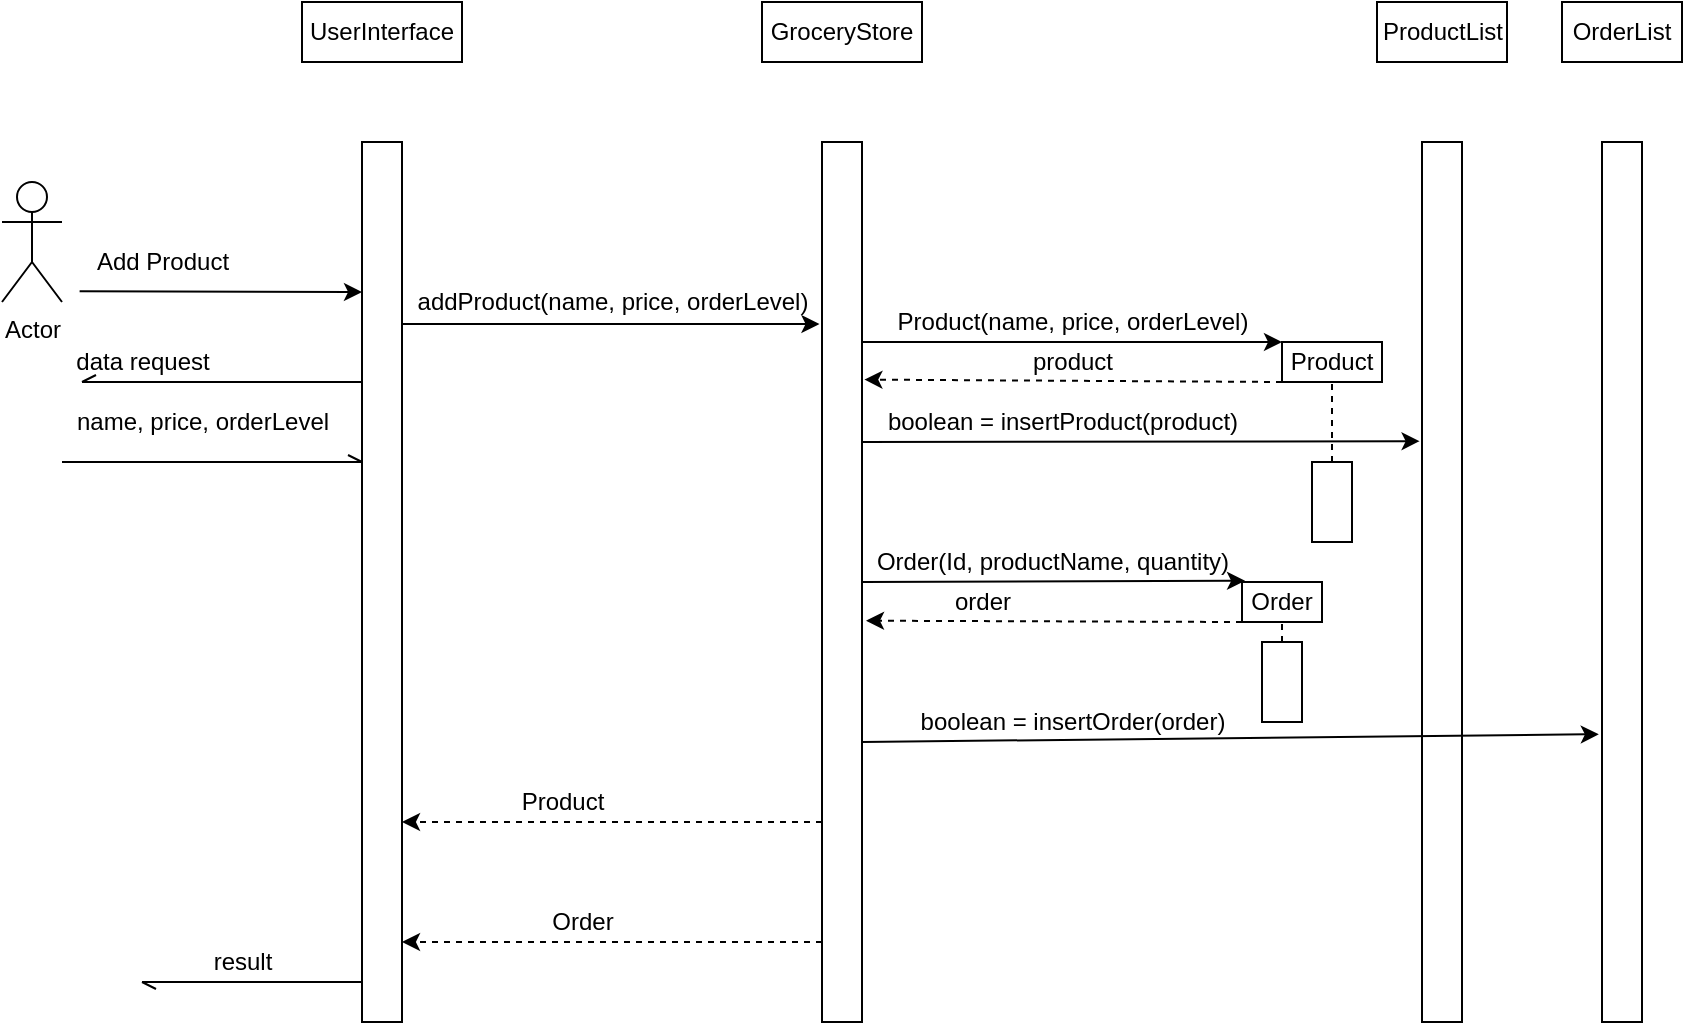 <mxfile version="15.5.5" type="device"><diagram id="Shb-l6TPdt5osZzccnAr" name="Page-1"><mxGraphModel dx="1038" dy="489" grid="1" gridSize="10" guides="1" tooltips="1" connect="1" arrows="1" fold="1" page="1" pageScale="1" pageWidth="850" pageHeight="1100" math="0" shadow="0"><root><mxCell id="0"/><mxCell id="1" parent="0"/><mxCell id="dJexFtcdeorx-WPx1WR--1" value="Actor" style="shape=umlActor;verticalLabelPosition=bottom;verticalAlign=top;html=1;outlineConnect=0;" vertex="1" parent="1"><mxGeometry x="10" y="100" width="30" height="60" as="geometry"/></mxCell><mxCell id="dJexFtcdeorx-WPx1WR--2" value="UserInterface" style="rounded=0;whiteSpace=wrap;html=1;" vertex="1" parent="1"><mxGeometry x="160" y="10" width="80" height="30" as="geometry"/></mxCell><mxCell id="dJexFtcdeorx-WPx1WR--3" value="" style="rounded=0;whiteSpace=wrap;html=1;" vertex="1" parent="1"><mxGeometry x="190" y="80" width="20" height="440" as="geometry"/></mxCell><mxCell id="dJexFtcdeorx-WPx1WR--4" value="" style="endArrow=classic;html=1;rounded=0;exitX=-0.015;exitY=1.23;exitDx=0;exitDy=0;exitPerimeter=0;" edge="1" parent="1" source="dJexFtcdeorx-WPx1WR--5"><mxGeometry width="50" height="50" relative="1" as="geometry"><mxPoint x="40" y="155" as="sourcePoint"/><mxPoint x="190" y="155" as="targetPoint"/></mxGeometry></mxCell><mxCell id="dJexFtcdeorx-WPx1WR--5" value="Add Product" style="text;html=1;align=center;verticalAlign=middle;resizable=0;points=[];autosize=1;strokeColor=none;fillColor=none;" vertex="1" parent="1"><mxGeometry x="50" y="130" width="80" height="20" as="geometry"/></mxCell><mxCell id="dJexFtcdeorx-WPx1WR--14" value="" style="endArrow=none;html=1;rounded=0;endFill=0;startArrow=openAsync;startFill=0;" edge="1" parent="1"><mxGeometry width="50" height="50" relative="1" as="geometry"><mxPoint x="50" y="200" as="sourcePoint"/><mxPoint x="190" y="200" as="targetPoint"/></mxGeometry></mxCell><mxCell id="dJexFtcdeorx-WPx1WR--15" value="data request" style="text;html=1;align=center;verticalAlign=middle;resizable=0;points=[];autosize=1;strokeColor=none;fillColor=none;" vertex="1" parent="1"><mxGeometry x="40" y="180" width="80" height="20" as="geometry"/></mxCell><mxCell id="dJexFtcdeorx-WPx1WR--16" value="" style="endArrow=openAsync;html=1;rounded=0;endFill=0;sketch=0;" edge="1" parent="1"><mxGeometry width="50" height="50" relative="1" as="geometry"><mxPoint x="40" y="240" as="sourcePoint"/><mxPoint x="190" y="240" as="targetPoint"/><Array as="points"><mxPoint x="120" y="240"/></Array></mxGeometry></mxCell><mxCell id="dJexFtcdeorx-WPx1WR--17" value="name, price, orderLevel" style="text;html=1;align=center;verticalAlign=middle;resizable=0;points=[];autosize=1;strokeColor=none;fillColor=none;" vertex="1" parent="1"><mxGeometry x="40" y="210" width="140" height="20" as="geometry"/></mxCell><mxCell id="dJexFtcdeorx-WPx1WR--18" value="addProduct(name, price, orderLevel)" style="text;html=1;align=center;verticalAlign=middle;resizable=0;points=[];autosize=1;strokeColor=none;fillColor=none;" vertex="1" parent="1"><mxGeometry x="210" y="150" width="210" height="20" as="geometry"/></mxCell><mxCell id="dJexFtcdeorx-WPx1WR--19" value="" style="endArrow=classic;html=1;rounded=0;entryX=0.994;entryY=1.05;entryDx=0;entryDy=0;entryPerimeter=0;" edge="1" parent="1" target="dJexFtcdeorx-WPx1WR--18"><mxGeometry width="50" height="50" relative="1" as="geometry"><mxPoint x="210" y="171" as="sourcePoint"/><mxPoint x="260" y="130" as="targetPoint"/></mxGeometry></mxCell><mxCell id="dJexFtcdeorx-WPx1WR--20" value="Product" style="rounded=0;whiteSpace=wrap;html=1;" vertex="1" parent="1"><mxGeometry x="650" y="180" width="50" height="20" as="geometry"/></mxCell><mxCell id="dJexFtcdeorx-WPx1WR--21" value="" style="endArrow=classic;html=1;rounded=0;strokeColor=default;dashed=1;startArrow=none;exitX=0;exitY=1;exitDx=0;exitDy=0;entryX=1.06;entryY=0.27;entryDx=0;entryDy=0;entryPerimeter=0;" edge="1" parent="1" source="dJexFtcdeorx-WPx1WR--20" target="dJexFtcdeorx-WPx1WR--26"><mxGeometry width="50" height="50" relative="1" as="geometry"><mxPoint x="610" y="230" as="sourcePoint"/><mxPoint x="490" y="200" as="targetPoint"/></mxGeometry></mxCell><mxCell id="dJexFtcdeorx-WPx1WR--22" value="product" style="text;html=1;align=center;verticalAlign=middle;resizable=0;points=[];autosize=1;strokeColor=none;fillColor=none;" vertex="1" parent="1"><mxGeometry x="515" y="180" width="60" height="20" as="geometry"/></mxCell><mxCell id="dJexFtcdeorx-WPx1WR--26" value="" style="rounded=0;whiteSpace=wrap;html=1;" vertex="1" parent="1"><mxGeometry x="420" y="80" width="20" height="440" as="geometry"/></mxCell><mxCell id="dJexFtcdeorx-WPx1WR--27" value="GroceryStore" style="rounded=0;whiteSpace=wrap;html=1;" vertex="1" parent="1"><mxGeometry x="390" y="10" width="80" height="30" as="geometry"/></mxCell><mxCell id="dJexFtcdeorx-WPx1WR--28" value="Product(name, price, orderLevel)" style="text;html=1;align=center;verticalAlign=middle;resizable=0;points=[];autosize=1;strokeColor=none;fillColor=none;" vertex="1" parent="1"><mxGeometry x="450" y="160" width="190" height="20" as="geometry"/></mxCell><mxCell id="dJexFtcdeorx-WPx1WR--29" value="" style="endArrow=classic;html=1;rounded=0;strokeColor=default;" edge="1" parent="1"><mxGeometry width="50" height="50" relative="1" as="geometry"><mxPoint x="440" y="180" as="sourcePoint"/><mxPoint x="650" y="180" as="targetPoint"/></mxGeometry></mxCell><mxCell id="dJexFtcdeorx-WPx1WR--31" value="boolean = insertProduct(product)" style="text;html=1;align=center;verticalAlign=middle;resizable=0;points=[];autosize=1;strokeColor=none;fillColor=none;" vertex="1" parent="1"><mxGeometry x="445" y="210" width="190" height="20" as="geometry"/></mxCell><mxCell id="dJexFtcdeorx-WPx1WR--32" value="" style="endArrow=classic;html=1;rounded=0;strokeColor=default;entryX=-0.06;entryY=0.34;entryDx=0;entryDy=0;entryPerimeter=0;" edge="1" parent="1" target="dJexFtcdeorx-WPx1WR--33"><mxGeometry width="50" height="50" relative="1" as="geometry"><mxPoint x="440" y="230" as="sourcePoint"/><mxPoint x="720" y="230" as="targetPoint"/></mxGeometry></mxCell><mxCell id="dJexFtcdeorx-WPx1WR--33" value="" style="rounded=0;whiteSpace=wrap;html=1;" vertex="1" parent="1"><mxGeometry x="720" y="80" width="20" height="440" as="geometry"/></mxCell><mxCell id="dJexFtcdeorx-WPx1WR--35" value="ProductList" style="rounded=0;whiteSpace=wrap;html=1;" vertex="1" parent="1"><mxGeometry x="697.5" y="10" width="65" height="30" as="geometry"/></mxCell><mxCell id="dJexFtcdeorx-WPx1WR--36" value="OrderList" style="rounded=0;whiteSpace=wrap;html=1;" vertex="1" parent="1"><mxGeometry x="790" y="10" width="60" height="30" as="geometry"/></mxCell><mxCell id="dJexFtcdeorx-WPx1WR--37" value="" style="rounded=0;whiteSpace=wrap;html=1;" vertex="1" parent="1"><mxGeometry x="810" y="80" width="20" height="440" as="geometry"/></mxCell><mxCell id="dJexFtcdeorx-WPx1WR--38" value="Order(Id, productName, quantity)" style="text;html=1;align=center;verticalAlign=middle;resizable=0;points=[];autosize=1;strokeColor=none;fillColor=none;" vertex="1" parent="1"><mxGeometry x="440" y="280" width="190" height="20" as="geometry"/></mxCell><mxCell id="dJexFtcdeorx-WPx1WR--39" value="" style="endArrow=classic;html=1;rounded=0;strokeColor=default;entryX=1.008;entryY=0.97;entryDx=0;entryDy=0;entryPerimeter=0;" edge="1" parent="1" target="dJexFtcdeorx-WPx1WR--38"><mxGeometry width="50" height="50" relative="1" as="geometry"><mxPoint x="440" y="300" as="sourcePoint"/><mxPoint x="490" y="250" as="targetPoint"/></mxGeometry></mxCell><mxCell id="dJexFtcdeorx-WPx1WR--40" value="Order" style="rounded=0;whiteSpace=wrap;html=1;" vertex="1" parent="1"><mxGeometry x="630" y="300" width="40" height="20" as="geometry"/></mxCell><mxCell id="dJexFtcdeorx-WPx1WR--41" value="" style="endArrow=classic;html=1;rounded=0;strokeColor=default;entryX=1.1;entryY=0.544;entryDx=0;entryDy=0;dashed=1;entryPerimeter=0;" edge="1" parent="1" target="dJexFtcdeorx-WPx1WR--26"><mxGeometry width="50" height="50" relative="1" as="geometry"><mxPoint x="630" y="320" as="sourcePoint"/><mxPoint x="680" y="270" as="targetPoint"/></mxGeometry></mxCell><mxCell id="dJexFtcdeorx-WPx1WR--45" value="order" style="text;html=1;align=center;verticalAlign=middle;resizable=0;points=[];autosize=1;strokeColor=none;fillColor=none;" vertex="1" parent="1"><mxGeometry x="480" y="300" width="40" height="20" as="geometry"/></mxCell><mxCell id="dJexFtcdeorx-WPx1WR--46" value="boolean = insertOrder(order)" style="text;html=1;align=center;verticalAlign=middle;resizable=0;points=[];autosize=1;strokeColor=none;fillColor=none;" vertex="1" parent="1"><mxGeometry x="460" y="360" width="170" height="20" as="geometry"/></mxCell><mxCell id="dJexFtcdeorx-WPx1WR--47" value="" style="endArrow=classic;html=1;rounded=0;strokeColor=default;entryX=-0.08;entryY=0.673;entryDx=0;entryDy=0;entryPerimeter=0;" edge="1" parent="1" target="dJexFtcdeorx-WPx1WR--37"><mxGeometry width="50" height="50" relative="1" as="geometry"><mxPoint x="440" y="380" as="sourcePoint"/><mxPoint x="490" y="330" as="targetPoint"/></mxGeometry></mxCell><mxCell id="dJexFtcdeorx-WPx1WR--48" value="Product" style="text;html=1;align=center;verticalAlign=middle;resizable=0;points=[];autosize=1;strokeColor=none;fillColor=none;" vertex="1" parent="1"><mxGeometry x="260" y="400" width="60" height="20" as="geometry"/></mxCell><mxCell id="dJexFtcdeorx-WPx1WR--49" value="" style="endArrow=classic;html=1;rounded=0;strokeColor=default;dashed=1;" edge="1" parent="1"><mxGeometry width="50" height="50" relative="1" as="geometry"><mxPoint x="420" y="420" as="sourcePoint"/><mxPoint x="210" y="420" as="targetPoint"/></mxGeometry></mxCell><mxCell id="dJexFtcdeorx-WPx1WR--50" value="" style="endArrow=classic;html=1;rounded=0;strokeColor=default;dashed=1;" edge="1" parent="1"><mxGeometry width="50" height="50" relative="1" as="geometry"><mxPoint x="420" y="480" as="sourcePoint"/><mxPoint x="210" y="480" as="targetPoint"/></mxGeometry></mxCell><mxCell id="dJexFtcdeorx-WPx1WR--51" value="Order" style="text;html=1;align=center;verticalAlign=middle;resizable=0;points=[];autosize=1;strokeColor=none;fillColor=none;" vertex="1" parent="1"><mxGeometry x="275" y="460" width="50" height="20" as="geometry"/></mxCell><mxCell id="dJexFtcdeorx-WPx1WR--52" value="" style="endArrow=openAsync;html=1;rounded=0;strokeColor=default;endFill=0;" edge="1" parent="1"><mxGeometry width="50" height="50" relative="1" as="geometry"><mxPoint x="190" y="500" as="sourcePoint"/><mxPoint x="80" y="500" as="targetPoint"/></mxGeometry></mxCell><mxCell id="dJexFtcdeorx-WPx1WR--53" value="result" style="text;html=1;align=center;verticalAlign=middle;resizable=0;points=[];autosize=1;strokeColor=none;fillColor=none;" vertex="1" parent="1"><mxGeometry x="105" y="480" width="50" height="20" as="geometry"/></mxCell><mxCell id="dJexFtcdeorx-WPx1WR--54" value="" style="rounded=0;whiteSpace=wrap;html=1;" vertex="1" parent="1"><mxGeometry x="665" y="240" width="20" height="40" as="geometry"/></mxCell><mxCell id="dJexFtcdeorx-WPx1WR--55" value="" style="rounded=0;whiteSpace=wrap;html=1;" vertex="1" parent="1"><mxGeometry x="640" y="330" width="20" height="40" as="geometry"/></mxCell><mxCell id="dJexFtcdeorx-WPx1WR--57" value="" style="endArrow=none;dashed=1;html=1;rounded=0;strokeColor=default;exitX=0.5;exitY=0;exitDx=0;exitDy=0;" edge="1" parent="1" source="dJexFtcdeorx-WPx1WR--55"><mxGeometry width="50" height="50" relative="1" as="geometry"><mxPoint x="600" y="370" as="sourcePoint"/><mxPoint x="650" y="320" as="targetPoint"/></mxGeometry></mxCell><mxCell id="dJexFtcdeorx-WPx1WR--58" value="" style="endArrow=none;dashed=1;html=1;rounded=0;strokeColor=default;exitX=0.5;exitY=0;exitDx=0;exitDy=0;" edge="1" parent="1" source="dJexFtcdeorx-WPx1WR--54"><mxGeometry width="50" height="50" relative="1" as="geometry"><mxPoint x="625" y="250" as="sourcePoint"/><mxPoint x="675" y="200" as="targetPoint"/></mxGeometry></mxCell></root></mxGraphModel></diagram></mxfile>